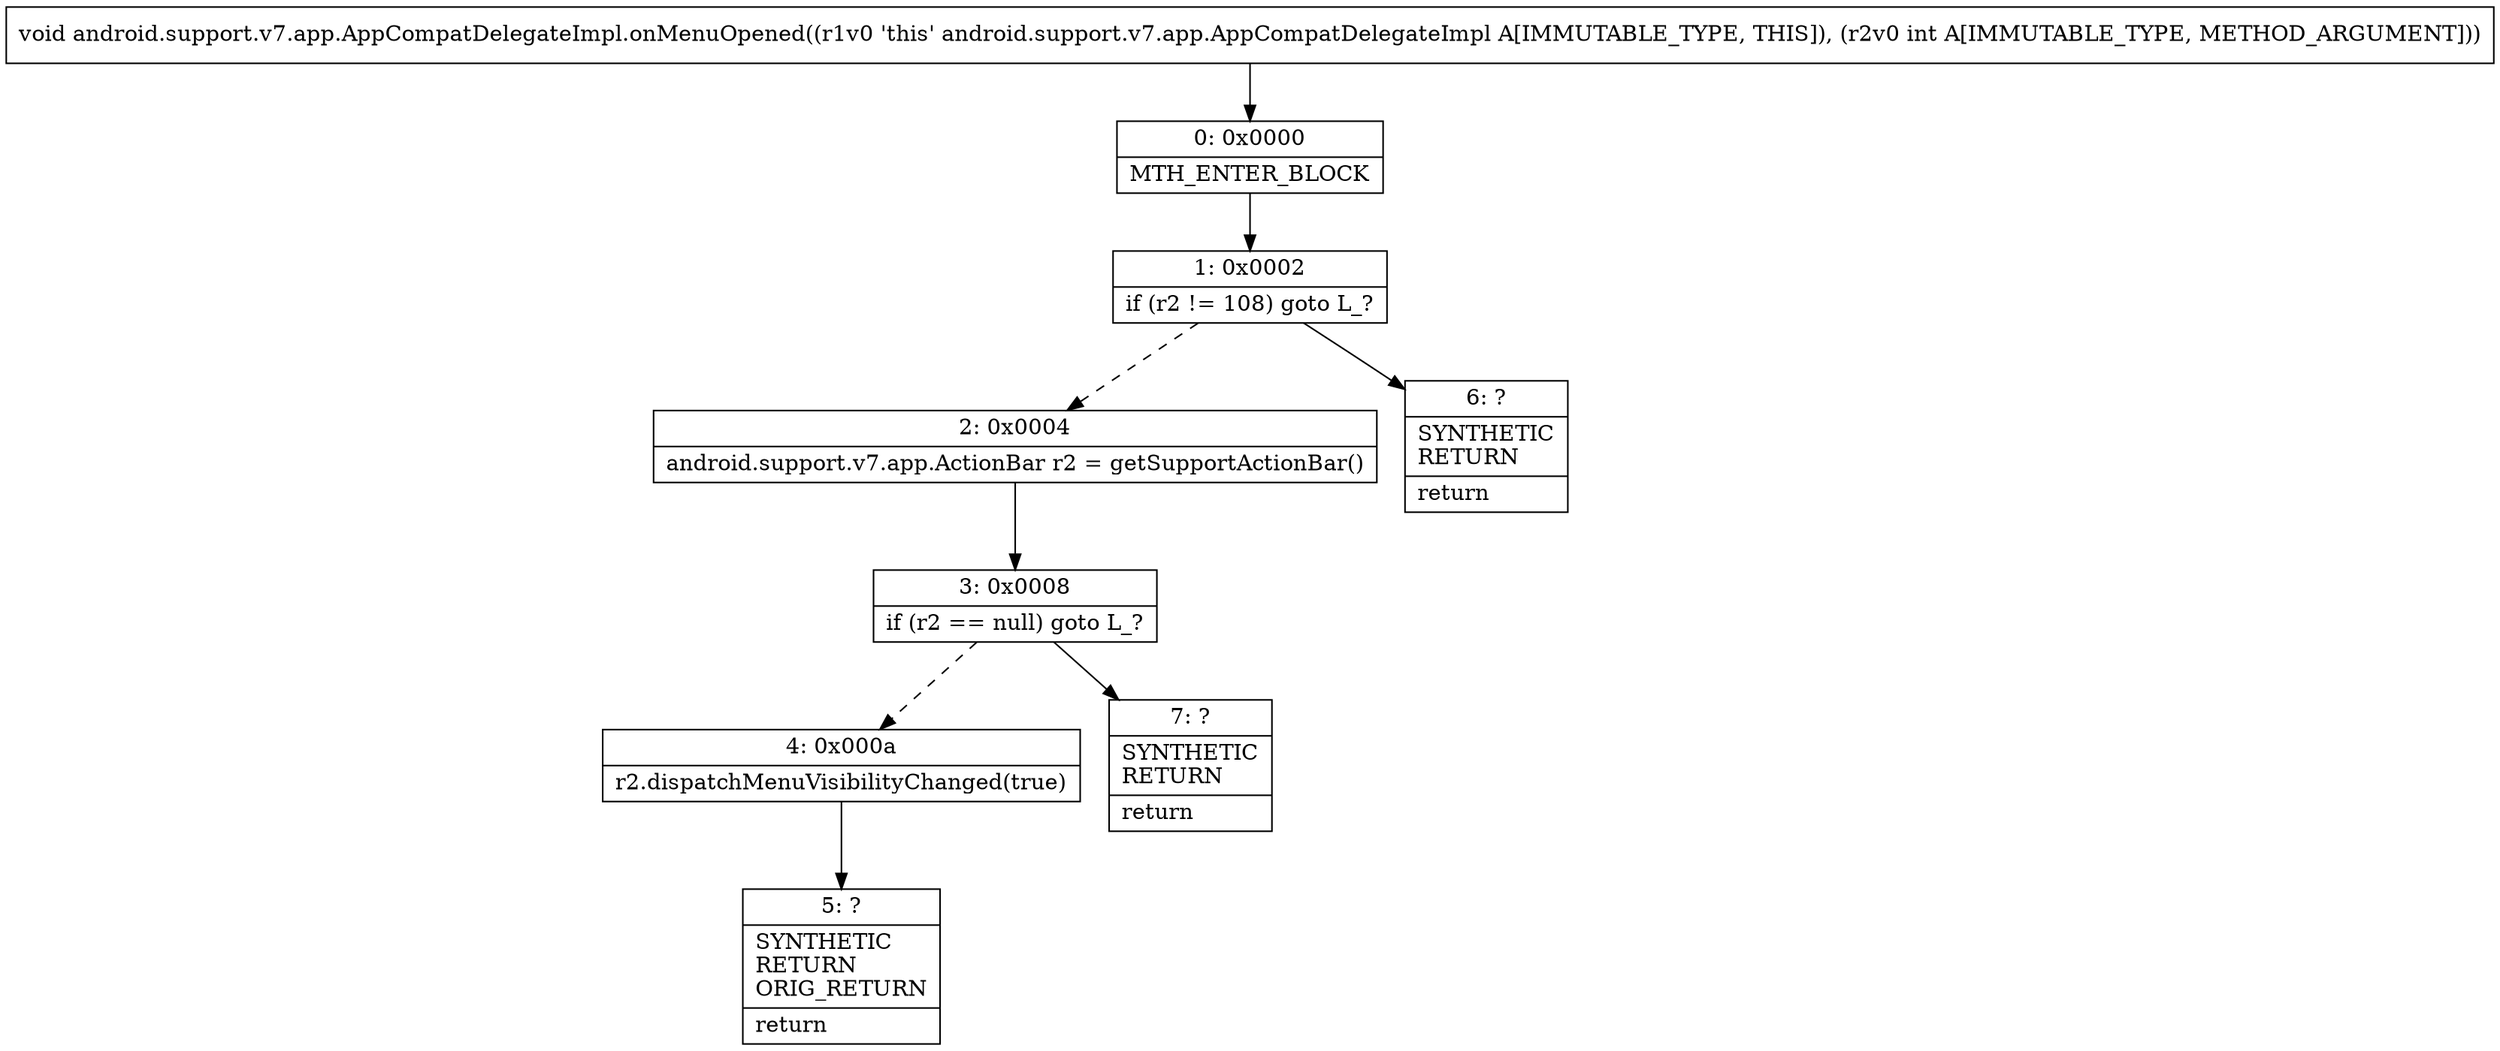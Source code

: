 digraph "CFG forandroid.support.v7.app.AppCompatDelegateImpl.onMenuOpened(I)V" {
Node_0 [shape=record,label="{0\:\ 0x0000|MTH_ENTER_BLOCK\l}"];
Node_1 [shape=record,label="{1\:\ 0x0002|if (r2 != 108) goto L_?\l}"];
Node_2 [shape=record,label="{2\:\ 0x0004|android.support.v7.app.ActionBar r2 = getSupportActionBar()\l}"];
Node_3 [shape=record,label="{3\:\ 0x0008|if (r2 == null) goto L_?\l}"];
Node_4 [shape=record,label="{4\:\ 0x000a|r2.dispatchMenuVisibilityChanged(true)\l}"];
Node_5 [shape=record,label="{5\:\ ?|SYNTHETIC\lRETURN\lORIG_RETURN\l|return\l}"];
Node_6 [shape=record,label="{6\:\ ?|SYNTHETIC\lRETURN\l|return\l}"];
Node_7 [shape=record,label="{7\:\ ?|SYNTHETIC\lRETURN\l|return\l}"];
MethodNode[shape=record,label="{void android.support.v7.app.AppCompatDelegateImpl.onMenuOpened((r1v0 'this' android.support.v7.app.AppCompatDelegateImpl A[IMMUTABLE_TYPE, THIS]), (r2v0 int A[IMMUTABLE_TYPE, METHOD_ARGUMENT])) }"];
MethodNode -> Node_0;
Node_0 -> Node_1;
Node_1 -> Node_2[style=dashed];
Node_1 -> Node_6;
Node_2 -> Node_3;
Node_3 -> Node_4[style=dashed];
Node_3 -> Node_7;
Node_4 -> Node_5;
}

